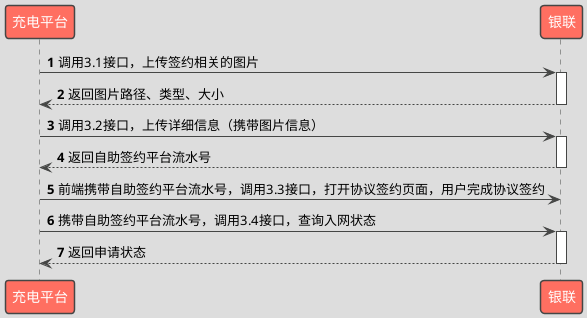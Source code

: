 @startuml
'https://plantuml.com/sequence-diagram
!theme toy

autonumber
'签约用的图片上传
充电平台 -> 银联: 调用3.1接口，上传签约相关的图片
activate 银联
银联 --> 充电平台: 返回图片路径、类型、大小
deactivate 银联

'详细信息上传
充电平台 -> 银联: 调用3.2接口，上传详细信息（携带图片信息）
activate 银联
银联 --> 充电平台: 返回自助签约平台流水号
deactivate 银联

'签约协议
充电平台 -> 银联: 前端携带自助签约平台流水号，调用3.3接口，打开协议签约页面，用户完成协议签约

'入网状态查询
充电平台 -> 银联: 携带自助签约平台流水号，调用3.4接口，查询入网状态
activate 银联
银联 --> 充电平台: 返回申请状态
deactivate 银联

@enduml
